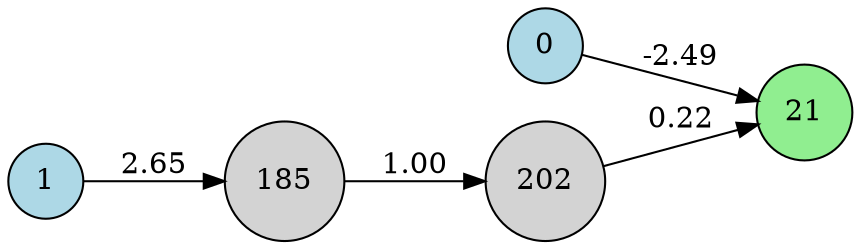 digraph neat {
  rankdir=LR;
  node [shape=circle];
  node0 [label="0", style=filled, fillcolor=lightblue];
  node1 [label="1", style=filled, fillcolor=lightblue];
  node21 [label="21", style=filled, fillcolor=lightgreen];
  node185 [label="185", style=filled, fillcolor=lightgray];
  node202 [label="202", style=filled, fillcolor=lightgray];
  node0 -> node21 [label="-2.49"];
  node1 -> node185 [label="2.65"];
  node185 -> node202 [label="1.00"];
  node202 -> node21 [label="0.22"];
}
